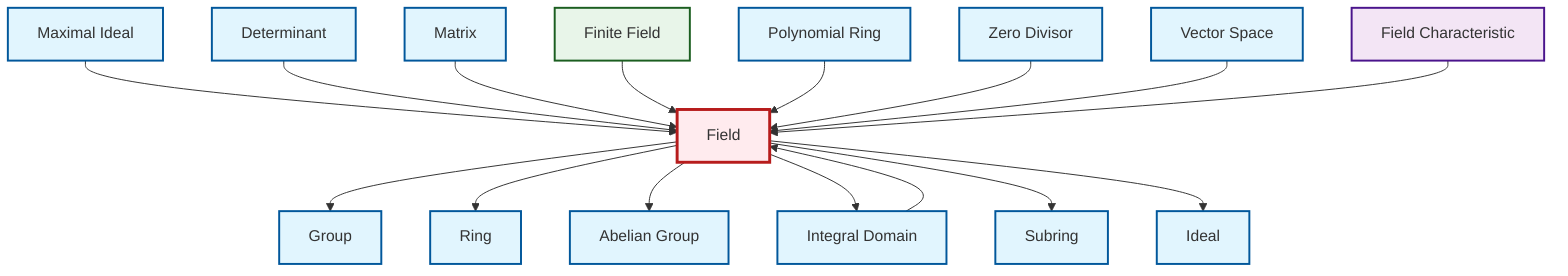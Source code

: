 graph TD
    classDef definition fill:#e1f5fe,stroke:#01579b,stroke-width:2px
    classDef theorem fill:#f3e5f5,stroke:#4a148c,stroke-width:2px
    classDef axiom fill:#fff3e0,stroke:#e65100,stroke-width:2px
    classDef example fill:#e8f5e9,stroke:#1b5e20,stroke-width:2px
    classDef current fill:#ffebee,stroke:#b71c1c,stroke-width:3px
    def-determinant["Determinant"]:::definition
    def-integral-domain["Integral Domain"]:::definition
    def-ideal["Ideal"]:::definition
    ex-finite-field["Finite Field"]:::example
    def-maximal-ideal["Maximal Ideal"]:::definition
    def-vector-space["Vector Space"]:::definition
    def-zero-divisor["Zero Divisor"]:::definition
    def-matrix["Matrix"]:::definition
    thm-field-characteristic["Field Characteristic"]:::theorem
    def-subring["Subring"]:::definition
    def-field["Field"]:::definition
    def-group["Group"]:::definition
    def-ring["Ring"]:::definition
    def-polynomial-ring["Polynomial Ring"]:::definition
    def-abelian-group["Abelian Group"]:::definition
    def-maximal-ideal --> def-field
    def-determinant --> def-field
    def-matrix --> def-field
    def-field --> def-group
    def-field --> def-ring
    def-field --> def-abelian-group
    def-field --> def-integral-domain
    ex-finite-field --> def-field
    def-field --> def-subring
    def-field --> def-ideal
    def-polynomial-ring --> def-field
    def-zero-divisor --> def-field
    def-vector-space --> def-field
    thm-field-characteristic --> def-field
    def-integral-domain --> def-field
    class def-field current